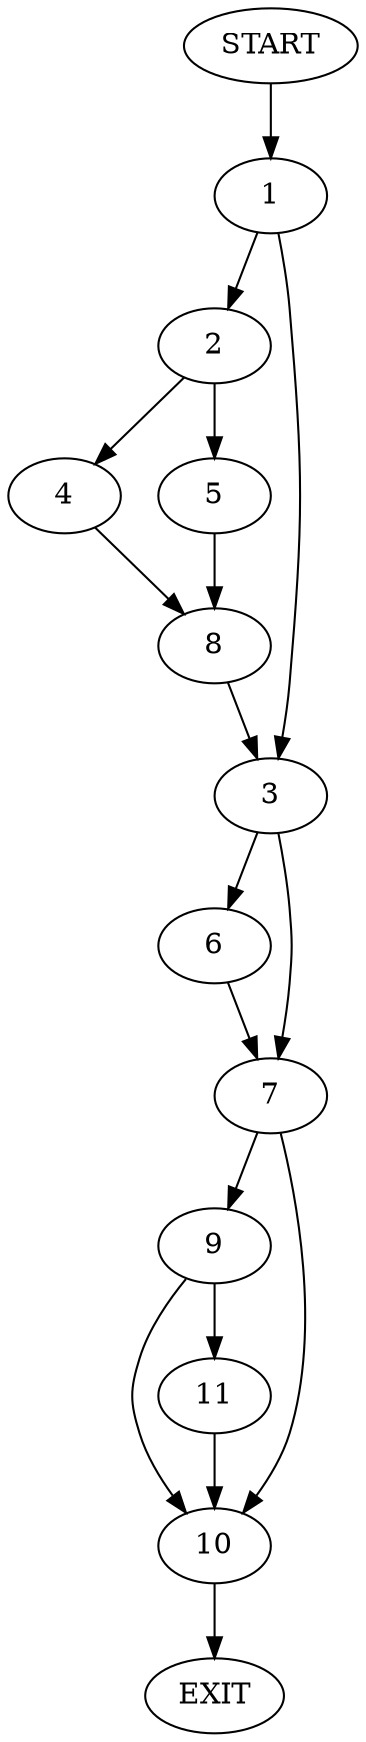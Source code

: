 digraph {
0 [label="START"]
12 [label="EXIT"]
0 -> 1
1 -> 2
1 -> 3
2 -> 4
2 -> 5
3 -> 6
3 -> 7
5 -> 8
4 -> 8
8 -> 3
7 -> 9
7 -> 10
6 -> 7
10 -> 12
9 -> 11
9 -> 10
11 -> 10
}
